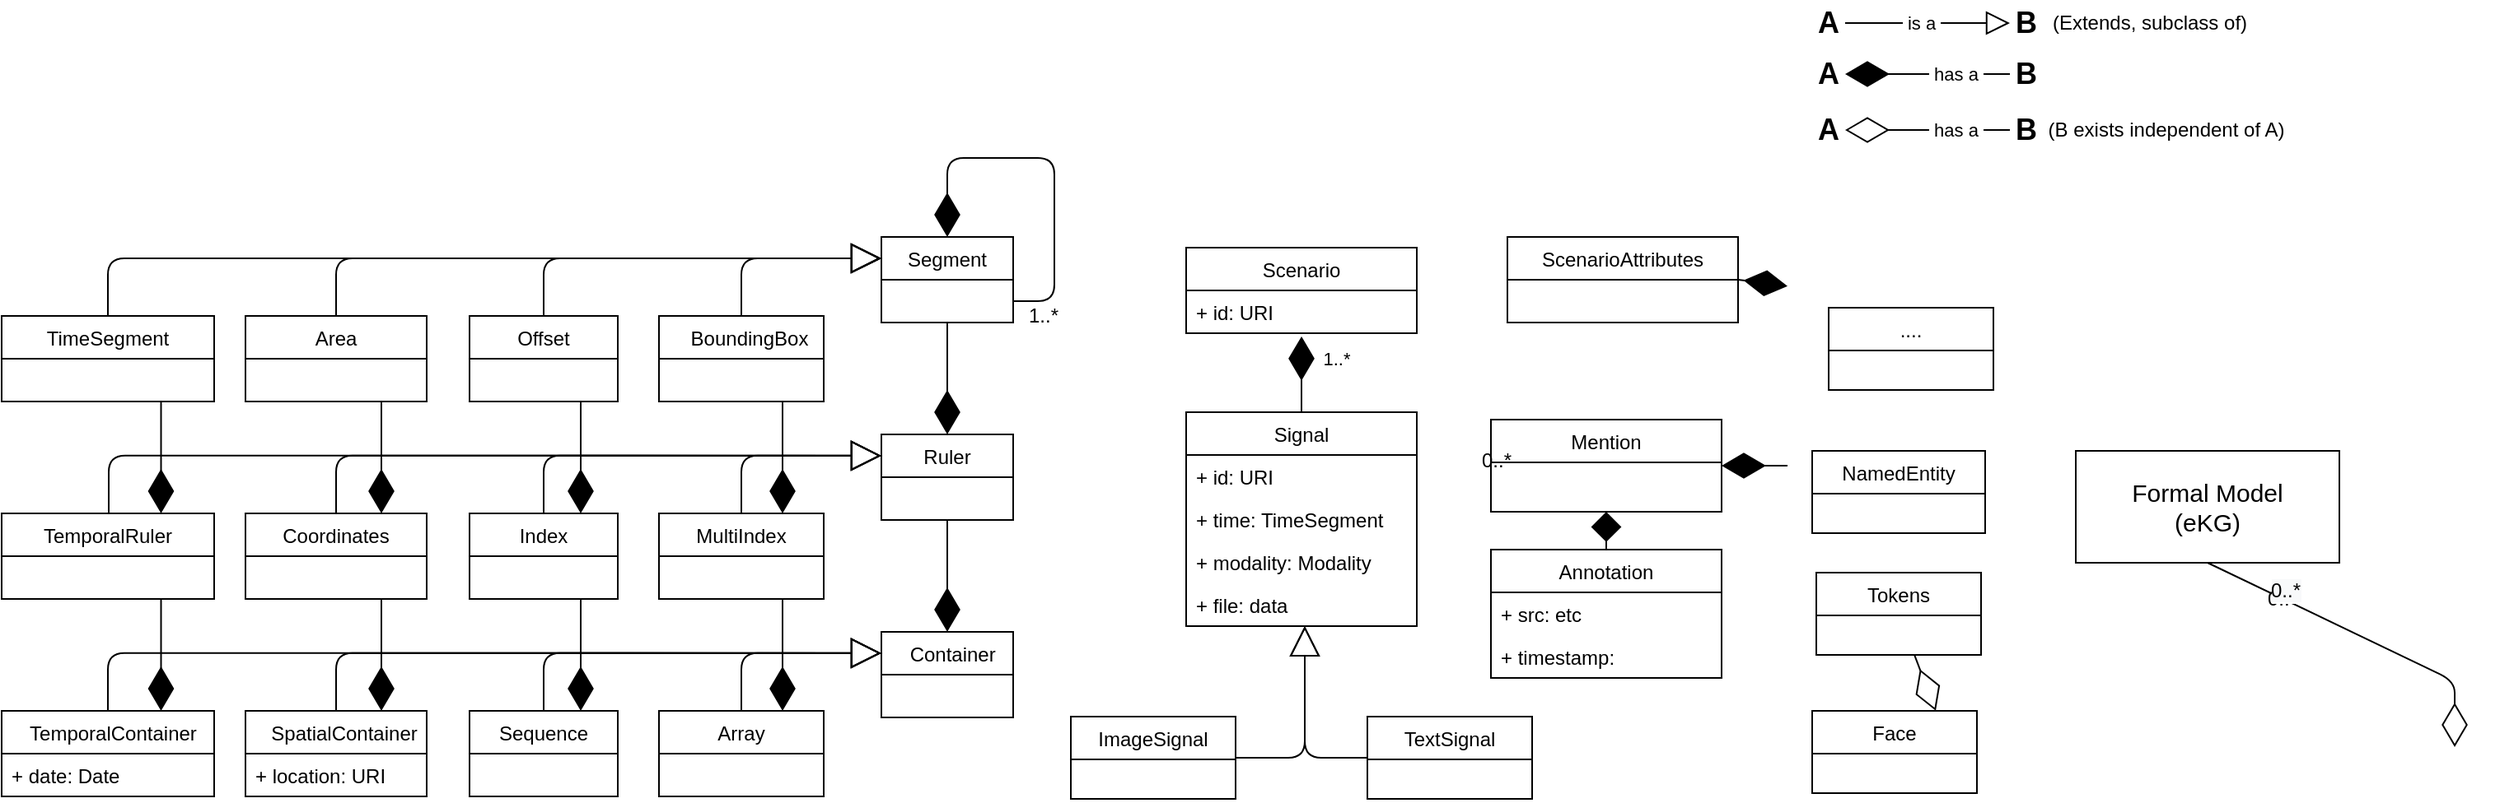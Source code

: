 <mxfile version="14.5.1" type="device"><diagram name="Page-1" id="b5b7bab2-c9e2-2cf4-8b2a-24fd1a2a6d21"><mxGraphModel dx="469" dy="1432" grid="1" gridSize="10" guides="1" tooltips="1" connect="1" arrows="1" fold="1" page="1" pageScale="1" pageWidth="827" pageHeight="1169" background="#ffffff" math="0" shadow="0"><root><mxCell id="0"/><mxCell id="1" parent="0"/><mxCell id="NdUrf4IOay6MWVJrhGfP-3" value="Formal Model&lt;br&gt;(eKG)" style="rounded=0;whiteSpace=wrap;html=1;verticalAlign=middle;fontSize=15;" parent="1" vertex="1"><mxGeometry x="1430" y="-370" width="160" height="68" as="geometry"/></mxCell><mxCell id="1o__DuFbmf7MNs0SQMGY-70" value="Scenario" style="swimlane;fontStyle=0;childLayout=stackLayout;horizontal=1;startSize=26;fillColor=none;horizontalStack=0;resizeParent=1;resizeParentMax=0;resizeLast=0;collapsible=1;marginBottom=0;" parent="1" vertex="1"><mxGeometry x="890" y="-493.56" width="140" height="52" as="geometry"/></mxCell><mxCell id="1o__DuFbmf7MNs0SQMGY-71" value="+ id: URI" style="text;strokeColor=none;fillColor=none;align=left;verticalAlign=top;spacingLeft=4;spacingRight=4;overflow=hidden;rotatable=0;points=[[0,0.5],[1,0.5]];portConstraint=eastwest;" parent="1o__DuFbmf7MNs0SQMGY-70" vertex="1"><mxGeometry y="26" width="140" height="26" as="geometry"/></mxCell><mxCell id="1o__DuFbmf7MNs0SQMGY-81" value="Signal" style="swimlane;fontStyle=0;childLayout=stackLayout;horizontal=1;startSize=26;fillColor=none;horizontalStack=0;resizeParent=1;resizeParentMax=0;resizeLast=0;collapsible=1;marginBottom=0;" parent="1" vertex="1"><mxGeometry x="890" y="-393.56" width="140" height="130" as="geometry"/></mxCell><mxCell id="1o__DuFbmf7MNs0SQMGY-82" value="+ id: URI" style="text;strokeColor=none;fillColor=none;align=left;verticalAlign=top;spacingLeft=4;spacingRight=4;overflow=hidden;rotatable=0;points=[[0,0.5],[1,0.5]];portConstraint=eastwest;" parent="1o__DuFbmf7MNs0SQMGY-81" vertex="1"><mxGeometry y="26" width="140" height="26" as="geometry"/></mxCell><mxCell id="1o__DuFbmf7MNs0SQMGY-83" value="+ time: TimeSegment" style="text;strokeColor=none;fillColor=none;align=left;verticalAlign=top;spacingLeft=4;spacingRight=4;overflow=hidden;rotatable=0;points=[[0,0.5],[1,0.5]];portConstraint=eastwest;" parent="1o__DuFbmf7MNs0SQMGY-81" vertex="1"><mxGeometry y="52" width="140" height="26" as="geometry"/></mxCell><mxCell id="1o__DuFbmf7MNs0SQMGY-126" value="+ modality: Modality" style="text;strokeColor=none;fillColor=none;align=left;verticalAlign=top;spacingLeft=4;spacingRight=4;overflow=hidden;rotatable=0;points=[[0,0.5],[1,0.5]];portConstraint=eastwest;" parent="1o__DuFbmf7MNs0SQMGY-81" vertex="1"><mxGeometry y="78" width="140" height="26" as="geometry"/></mxCell><mxCell id="5_Rlf8383dMf_mq0eheu-124" value="+ file: data" style="text;strokeColor=none;fillColor=none;align=left;verticalAlign=top;spacingLeft=4;spacingRight=4;overflow=hidden;rotatable=0;points=[[0,0.5],[1,0.5]];portConstraint=eastwest;" parent="1o__DuFbmf7MNs0SQMGY-81" vertex="1"><mxGeometry y="104" width="140" height="26" as="geometry"/></mxCell><mxCell id="1o__DuFbmf7MNs0SQMGY-75" value="ScenarioAttributes" style="swimlane;fontStyle=0;childLayout=stackLayout;horizontal=1;startSize=26;fillColor=none;horizontalStack=0;resizeParent=1;resizeParentMax=0;resizeLast=0;collapsible=1;marginBottom=0;" parent="1" vertex="1"><mxGeometry x="1085" y="-500" width="140" height="52" as="geometry"/></mxCell><mxCell id="5_Rlf8383dMf_mq0eheu-1" value="" style="endArrow=diamondThin;endFill=1;endSize=24;html=1;exitX=0.75;exitY=1;exitDx=0;exitDy=0;entryX=0.75;entryY=0;entryDx=0;entryDy=0;" parent="1" source="1o__DuFbmf7MNs0SQMGY-24" target="1o__DuFbmf7MNs0SQMGY-23" edge="1"><mxGeometry width="160" relative="1" as="geometry"><mxPoint x="261" y="-142.06" as="sourcePoint"/><mxPoint x="421" y="-142.06" as="targetPoint"/><Array as="points"/></mxGeometry></mxCell><mxCell id="1o__DuFbmf7MNs0SQMGY-9" value="  Container" style="swimlane;fontStyle=0;childLayout=stackLayout;horizontal=1;startSize=26;fillColor=none;horizontalStack=0;resizeParent=1;resizeParentMax=0;resizeLast=0;collapsible=1;marginBottom=0;" parent="1" vertex="1"><mxGeometry x="705" y="-260.06" width="80" height="52" as="geometry"/></mxCell><mxCell id="1o__DuFbmf7MNs0SQMGY-23" value="  TemporalContainer" style="swimlane;fontStyle=0;childLayout=stackLayout;horizontal=1;startSize=26;fillColor=none;horizontalStack=0;resizeParent=1;resizeParentMax=0;resizeLast=0;collapsible=1;marginBottom=0;" parent="1" vertex="1"><mxGeometry x="171" y="-212.06" width="129" height="52" as="geometry"/></mxCell><mxCell id="5_Rlf8383dMf_mq0eheu-111" value="+ date: Date" style="text;strokeColor=none;fillColor=none;align=left;verticalAlign=top;spacingLeft=4;spacingRight=4;overflow=hidden;rotatable=0;points=[[0,0.5],[1,0.5]];portConstraint=eastwest;" parent="1o__DuFbmf7MNs0SQMGY-23" vertex="1"><mxGeometry y="26" width="129" height="26" as="geometry"/></mxCell><mxCell id="1o__DuFbmf7MNs0SQMGY-36" value="   SpatialContainer" style="swimlane;fontStyle=0;childLayout=stackLayout;horizontal=1;startSize=26;fillColor=none;horizontalStack=0;resizeParent=1;resizeParentMax=0;resizeLast=0;collapsible=1;marginBottom=0;" parent="1" vertex="1"><mxGeometry x="319" y="-212.06" width="110" height="52" as="geometry"/></mxCell><mxCell id="5_Rlf8383dMf_mq0eheu-108" value="+ location: URI" style="text;strokeColor=none;fillColor=none;align=left;verticalAlign=top;spacingLeft=4;spacingRight=4;overflow=hidden;rotatable=0;points=[[0,0.5],[1,0.5]];portConstraint=eastwest;" parent="1o__DuFbmf7MNs0SQMGY-36" vertex="1"><mxGeometry y="26" width="110" height="26" as="geometry"/></mxCell><mxCell id="1o__DuFbmf7MNs0SQMGY-47" value="Sequence" style="swimlane;fontStyle=0;childLayout=stackLayout;horizontal=1;startSize=26;fillColor=none;horizontalStack=0;resizeParent=1;resizeParentMax=0;resizeLast=0;collapsible=1;marginBottom=0;" parent="1" vertex="1"><mxGeometry x="455" y="-212.06" width="90" height="52" as="geometry"/></mxCell><mxCell id="1o__DuFbmf7MNs0SQMGY-54" value="Array" style="swimlane;fontStyle=0;childLayout=stackLayout;horizontal=1;startSize=26;fillColor=none;horizontalStack=0;resizeParent=1;resizeParentMax=0;resizeLast=0;collapsible=1;marginBottom=0;" parent="1" vertex="1"><mxGeometry x="570" y="-212.06" width="100" height="52" as="geometry"/></mxCell><mxCell id="1o__DuFbmf7MNs0SQMGY-14" value="Ruler" style="swimlane;fontStyle=0;childLayout=stackLayout;horizontal=1;startSize=26;fillColor=none;horizontalStack=0;resizeParent=1;resizeParentMax=0;resizeLast=0;collapsible=1;marginBottom=0;" parent="1" vertex="1"><mxGeometry x="705" y="-380.06" width="80" height="52" as="geometry"/></mxCell><mxCell id="1o__DuFbmf7MNs0SQMGY-24" value="TemporalRuler" style="swimlane;fontStyle=0;childLayout=stackLayout;horizontal=1;startSize=26;fillColor=none;horizontalStack=0;resizeParent=1;resizeParentMax=0;resizeLast=0;collapsible=1;marginBottom=0;" parent="1" vertex="1"><mxGeometry x="171" y="-332.06" width="129" height="52" as="geometry"/></mxCell><mxCell id="1o__DuFbmf7MNs0SQMGY-42" value="Coordinates" style="swimlane;fontStyle=0;childLayout=stackLayout;horizontal=1;startSize=26;fillColor=none;horizontalStack=0;resizeParent=1;resizeParentMax=0;resizeLast=0;collapsible=1;marginBottom=0;" parent="1" vertex="1"><mxGeometry x="319" y="-332.06" width="110" height="52" as="geometry"/></mxCell><mxCell id="1o__DuFbmf7MNs0SQMGY-49" value="Index" style="swimlane;fontStyle=0;childLayout=stackLayout;horizontal=1;startSize=26;fillColor=none;horizontalStack=0;resizeParent=1;resizeParentMax=0;resizeLast=0;collapsible=1;marginBottom=0;" parent="1" vertex="1"><mxGeometry x="455" y="-332.06" width="90" height="52" as="geometry"/></mxCell><mxCell id="1o__DuFbmf7MNs0SQMGY-56" value="MultiIndex" style="swimlane;fontStyle=0;childLayout=stackLayout;horizontal=1;startSize=26;fillColor=none;horizontalStack=0;resizeParent=1;resizeParentMax=0;resizeLast=0;collapsible=1;marginBottom=0;" parent="1" vertex="1"><mxGeometry x="570" y="-332.06" width="100" height="52" as="geometry"/></mxCell><mxCell id="1o__DuFbmf7MNs0SQMGY-17" value="Segment" style="swimlane;fontStyle=0;childLayout=stackLayout;horizontal=1;startSize=26;fillColor=none;horizontalStack=0;resizeParent=1;resizeParentMax=0;resizeLast=0;collapsible=1;marginBottom=0;" parent="1" vertex="1"><mxGeometry x="705" y="-500" width="80" height="52" as="geometry"/></mxCell><mxCell id="1o__DuFbmf7MNs0SQMGY-25" value="TimeSegment" style="swimlane;fontStyle=0;childLayout=stackLayout;horizontal=1;startSize=26;fillColor=none;horizontalStack=0;resizeParent=1;resizeParentMax=0;resizeLast=0;collapsible=1;marginBottom=0;" parent="1" vertex="1"><mxGeometry x="171" y="-452" width="129" height="52" as="geometry"/></mxCell><mxCell id="1o__DuFbmf7MNs0SQMGY-39" value="Area" style="swimlane;fontStyle=0;childLayout=stackLayout;horizontal=1;startSize=26;fillColor=none;horizontalStack=0;resizeParent=1;resizeParentMax=0;resizeLast=0;collapsible=1;marginBottom=0;" parent="1" vertex="1"><mxGeometry x="319" y="-452" width="110" height="52" as="geometry"/></mxCell><mxCell id="1o__DuFbmf7MNs0SQMGY-48" value="Offset" style="swimlane;fontStyle=0;childLayout=stackLayout;horizontal=1;startSize=26;fillColor=none;horizontalStack=0;resizeParent=1;resizeParentMax=0;resizeLast=0;collapsible=1;marginBottom=0;" parent="1" vertex="1"><mxGeometry x="455" y="-452" width="90" height="52" as="geometry"/></mxCell><mxCell id="1o__DuFbmf7MNs0SQMGY-55" value="   BoundingBox" style="swimlane;fontStyle=0;childLayout=stackLayout;horizontal=1;startSize=26;fillColor=none;horizontalStack=0;resizeParent=1;resizeParentMax=0;resizeLast=0;collapsible=1;marginBottom=0;" parent="1" vertex="1"><mxGeometry x="570" y="-452" width="100" height="52" as="geometry"/></mxCell><mxCell id="5_Rlf8383dMf_mq0eheu-3" value="" style="endArrow=diamondThin;endFill=1;endSize=24;html=1;exitX=0.5;exitY=1;exitDx=0;exitDy=0;entryX=0.5;entryY=0;entryDx=0;entryDy=0;" parent="1" source="1o__DuFbmf7MNs0SQMGY-14" target="1o__DuFbmf7MNs0SQMGY-9" edge="1"><mxGeometry width="160" relative="1" as="geometry"><mxPoint x="1275" y="-198" as="sourcePoint"/><mxPoint x="1435" y="-198" as="targetPoint"/></mxGeometry></mxCell><mxCell id="5_Rlf8383dMf_mq0eheu-4" value="" style="endArrow=diamondThin;endFill=1;endSize=24;html=1;entryX=0.5;entryY=0;entryDx=0;entryDy=0;exitX=0.5;exitY=1;exitDx=0;exitDy=0;" parent="1" target="1o__DuFbmf7MNs0SQMGY-14" edge="1" source="1o__DuFbmf7MNs0SQMGY-17"><mxGeometry width="160" relative="1" as="geometry"><mxPoint x="774" y="-448" as="sourcePoint"/><mxPoint x="773.82" y="-380.06" as="targetPoint"/></mxGeometry></mxCell><mxCell id="5_Rlf8383dMf_mq0eheu-5" value="" style="endArrow=diamondThin;endFill=1;endSize=24;html=1;entryX=0.5;entryY=0;entryDx=0;entryDy=0;exitX=1;exitY=0.75;exitDx=0;exitDy=0;" parent="1" source="1o__DuFbmf7MNs0SQMGY-17" target="1o__DuFbmf7MNs0SQMGY-17" edge="1"><mxGeometry width="160" relative="1" as="geometry"><mxPoint x="765.0" y="-567.94" as="sourcePoint"/><mxPoint x="766" y="-500" as="targetPoint"/><Array as="points"><mxPoint x="810" y="-461"/><mxPoint x="810" y="-548"/><mxPoint x="745" y="-548"/></Array></mxGeometry></mxCell><mxCell id="5_Rlf8383dMf_mq0eheu-6" value="" style="endArrow=diamondThin;endFill=1;endSize=24;html=1;exitX=1;exitY=0.5;exitDx=0;exitDy=0;" parent="1" source="1o__DuFbmf7MNs0SQMGY-75" edge="1"><mxGeometry width="160" relative="1" as="geometry"><mxPoint x="1555" y="-620" as="sourcePoint"/><mxPoint x="1255" y="-470.1" as="targetPoint"/></mxGeometry></mxCell><mxCell id="5_Rlf8383dMf_mq0eheu-7" value="" style="endArrow=diamondThin;endFill=1;endSize=24;html=1;exitX=0.75;exitY=1;exitDx=0;exitDy=0;entryX=0.75;entryY=0;entryDx=0;entryDy=0;" parent="1" edge="1" target="1o__DuFbmf7MNs0SQMGY-36" source="1o__DuFbmf7MNs0SQMGY-42"><mxGeometry width="160" relative="1" as="geometry"><mxPoint x="429.0" y="-280.06" as="sourcePoint"/><mxPoint x="429.0" y="-212.06" as="targetPoint"/><Array as="points"/></mxGeometry></mxCell><mxCell id="5_Rlf8383dMf_mq0eheu-8" value="" style="endArrow=diamondThin;endFill=1;endSize=24;html=1;exitX=0.75;exitY=1;exitDx=0;exitDy=0;entryX=0.75;entryY=0;entryDx=0;entryDy=0;" parent="1" edge="1" target="1o__DuFbmf7MNs0SQMGY-47" source="1o__DuFbmf7MNs0SQMGY-49"><mxGeometry width="160" relative="1" as="geometry"><mxPoint x="565.0" y="-280.06" as="sourcePoint"/><mxPoint x="565.0" y="-212.06" as="targetPoint"/><Array as="points"/></mxGeometry></mxCell><mxCell id="5_Rlf8383dMf_mq0eheu-9" value="" style="endArrow=diamondThin;endFill=1;endSize=24;html=1;exitX=0.75;exitY=1;exitDx=0;exitDy=0;entryX=0.75;entryY=0;entryDx=0;entryDy=0;" parent="1" edge="1" target="1o__DuFbmf7MNs0SQMGY-54" source="1o__DuFbmf7MNs0SQMGY-56"><mxGeometry width="160" relative="1" as="geometry"><mxPoint x="680.0" y="-279.06" as="sourcePoint"/><mxPoint x="680.0" y="-211.06" as="targetPoint"/><Array as="points"/></mxGeometry></mxCell><mxCell id="5_Rlf8383dMf_mq0eheu-10" value="" style="endArrow=diamondThin;endFill=1;endSize=24;html=1;exitX=0.75;exitY=1;exitDx=0;exitDy=0;entryX=0.75;entryY=0;entryDx=0;entryDy=0;" parent="1" source="1o__DuFbmf7MNs0SQMGY-25" target="1o__DuFbmf7MNs0SQMGY-24" edge="1"><mxGeometry width="160" relative="1" as="geometry"><mxPoint x="301" y="-380" as="sourcePoint"/><mxPoint x="321" y="-380" as="targetPoint"/><Array as="points"/></mxGeometry></mxCell><mxCell id="5_Rlf8383dMf_mq0eheu-11" value="" style="endArrow=diamondThin;endFill=1;endSize=24;html=1;exitX=0.75;exitY=1;exitDx=0;exitDy=0;entryX=0.75;entryY=0;entryDx=0;entryDy=0;" parent="1" edge="1" target="1o__DuFbmf7MNs0SQMGY-42" source="1o__DuFbmf7MNs0SQMGY-39"><mxGeometry width="160" relative="1" as="geometry"><mxPoint x="429.0" y="-400.03" as="sourcePoint"/><mxPoint x="429.0" y="-332.09" as="targetPoint"/><Array as="points"/></mxGeometry></mxCell><mxCell id="5_Rlf8383dMf_mq0eheu-12" value="" style="endArrow=diamondThin;endFill=1;endSize=24;html=1;exitX=0.75;exitY=1;exitDx=0;exitDy=0;entryX=0.75;entryY=0;entryDx=0;entryDy=0;" parent="1" edge="1" target="1o__DuFbmf7MNs0SQMGY-49" source="1o__DuFbmf7MNs0SQMGY-48"><mxGeometry width="160" relative="1" as="geometry"><mxPoint x="565.0" y="-400" as="sourcePoint"/><mxPoint x="565.0" y="-332.06" as="targetPoint"/><Array as="points"/></mxGeometry></mxCell><mxCell id="5_Rlf8383dMf_mq0eheu-13" value="" style="endArrow=diamondThin;endFill=1;endSize=24;html=1;exitX=0.75;exitY=1;exitDx=0;exitDy=0;entryX=0.75;entryY=0;entryDx=0;entryDy=0;" parent="1" edge="1" target="1o__DuFbmf7MNs0SQMGY-56" source="1o__DuFbmf7MNs0SQMGY-55"><mxGeometry width="160" relative="1" as="geometry"><mxPoint x="680.0" y="-400.03" as="sourcePoint"/><mxPoint x="680.0" y="-332.09" as="targetPoint"/><Array as="points"/></mxGeometry></mxCell><mxCell id="5_Rlf8383dMf_mq0eheu-14" value="" style="endArrow=diamondThin;endFill=1;endSize=24;html=1;exitX=0.5;exitY=0;exitDx=0;exitDy=0;" parent="1" source="1o__DuFbmf7MNs0SQMGY-81" edge="1"><mxGeometry width="160" relative="1" as="geometry"><mxPoint x="1190" y="-473.56" as="sourcePoint"/><mxPoint x="960" y="-439.56" as="targetPoint"/></mxGeometry></mxCell><mxCell id="5_Rlf8383dMf_mq0eheu-127" value="1..*" style="edgeLabel;html=1;align=center;verticalAlign=middle;resizable=0;points=[];" parent="5_Rlf8383dMf_mq0eheu-14" vertex="1" connectable="0"><mxGeometry x="0.049" y="-2" relative="1" as="geometry"><mxPoint x="18.76" y="-9" as="offset"/></mxGeometry></mxCell><mxCell id="5_Rlf8383dMf_mq0eheu-16" value="" style="endArrow=diamondThin;endFill=1;endSize=24;html=1;exitX=0;exitY=0.5;exitDx=0;exitDy=0;entryX=1;entryY=0.5;entryDx=0;entryDy=0;" parent="1" edge="1" target="1dBUzvK3cSzvTrbAuVFN-1"><mxGeometry width="160" relative="1" as="geometry"><mxPoint x="1255" y="-361.0" as="sourcePoint"/><mxPoint x="1395" y="-360.0" as="targetPoint"/></mxGeometry></mxCell><mxCell id="1o__DuFbmf7MNs0SQMGY-99" value="Face" style="swimlane;fontStyle=0;childLayout=stackLayout;horizontal=1;startSize=26;fillColor=none;horizontalStack=0;resizeParent=1;resizeParentMax=0;resizeLast=0;collapsible=1;marginBottom=0;" parent="1" vertex="1"><mxGeometry x="1270" y="-212.06" width="100" height="50" as="geometry"/></mxCell><mxCell id="1dBUzvK3cSzvTrbAuVFN-1" value="Mention" style="swimlane;fontStyle=0;childLayout=stackLayout;horizontal=1;startSize=26;fillColor=none;horizontalStack=0;resizeParent=1;resizeParentMax=0;resizeLast=0;collapsible=1;marginBottom=0;" parent="1" vertex="1"><mxGeometry x="1075" y="-389" width="140" height="56" as="geometry"/></mxCell><mxCell id="5_Rlf8383dMf_mq0eheu-31" value="" style="endArrow=block;endSize=16;endFill=0;html=1;entryX=0;entryY=0.25;entryDx=0;entryDy=0;exitX=0.5;exitY=0;exitDx=0;exitDy=0;edgeStyle=orthogonalEdgeStyle;" parent="1" source="1o__DuFbmf7MNs0SQMGY-25" target="1o__DuFbmf7MNs0SQMGY-17" edge="1"><mxGeometry width="160" relative="1" as="geometry"><mxPoint x="620" y="-170" as="sourcePoint"/><mxPoint x="780" y="-170" as="targetPoint"/></mxGeometry></mxCell><mxCell id="5_Rlf8383dMf_mq0eheu-56" value="" style="endArrow=block;endSize=16;endFill=0;html=1;entryX=0;entryY=0.25;entryDx=0;entryDy=0;edgeStyle=orthogonalEdgeStyle;" parent="1" target="1o__DuFbmf7MNs0SQMGY-14" edge="1"><mxGeometry width="160" relative="1" as="geometry"><mxPoint x="236" y="-332" as="sourcePoint"/><mxPoint x="200" y="-359.12" as="targetPoint"/><Array as="points"><mxPoint x="236" y="-367"/></Array></mxGeometry></mxCell><mxCell id="5_Rlf8383dMf_mq0eheu-69" value="" style="endArrow=block;endSize=16;endFill=0;html=1;entryX=0;entryY=0.25;entryDx=0;entryDy=0;exitX=0.5;exitY=0;exitDx=0;exitDy=0;edgeStyle=orthogonalEdgeStyle;" parent="1" source="1o__DuFbmf7MNs0SQMGY-23" target="1o__DuFbmf7MNs0SQMGY-9" edge="1"><mxGeometry width="160" relative="1" as="geometry"><mxPoint x="330" y="-212.12" as="sourcePoint"/><mxPoint x="200" y="-239.12" as="targetPoint"/><Array as="points"><mxPoint x="236" y="-247"/></Array></mxGeometry></mxCell><mxCell id="5_Rlf8383dMf_mq0eheu-75" value="" style="endArrow=diamondThin;endFill=0;endSize=24;html=1;exitX=0;exitY=0.5;exitDx=0;exitDy=0;entryX=1;entryY=0.5;entryDx=0;entryDy=0;" parent="1" source="5_Rlf8383dMf_mq0eheu-80" target="5_Rlf8383dMf_mq0eheu-79" edge="1"><mxGeometry width="160" relative="1" as="geometry"><mxPoint x="1350" y="-567" as="sourcePoint"/><mxPoint x="1290" y="-567" as="targetPoint"/></mxGeometry></mxCell><mxCell id="5_Rlf8383dMf_mq0eheu-83" value="&amp;nbsp;has a&amp;nbsp;" style="edgeLabel;html=1;align=center;verticalAlign=middle;resizable=0;points=[];" parent="5_Rlf8383dMf_mq0eheu-75" vertex="1" connectable="0"><mxGeometry x="-0.42" y="1" relative="1" as="geometry"><mxPoint x="-4.12" y="-1" as="offset"/></mxGeometry></mxCell><mxCell id="5_Rlf8383dMf_mq0eheu-79" value="&lt;b&gt;&lt;font style=&quot;font-size: 18px&quot;&gt;A&lt;/font&gt;&lt;/b&gt;" style="text;html=1;strokeColor=none;fillColor=none;align=center;verticalAlign=middle;whiteSpace=wrap;rounded=0;" parent="1" vertex="1"><mxGeometry x="1270" y="-575" width="20" height="20" as="geometry"/></mxCell><mxCell id="5_Rlf8383dMf_mq0eheu-80" value="&lt;b&gt;&lt;font style=&quot;font-size: 18px&quot;&gt;B&lt;/font&gt;&lt;/b&gt;" style="text;html=1;strokeColor=none;fillColor=none;align=center;verticalAlign=middle;whiteSpace=wrap;rounded=0;" parent="1" vertex="1"><mxGeometry x="1390" y="-575" width="20" height="20" as="geometry"/></mxCell><mxCell id="5_Rlf8383dMf_mq0eheu-85" value="" style="endArrow=diamondThin;endFill=1;endSize=24;html=1;exitX=0;exitY=0.5;exitDx=0;exitDy=0;entryX=1;entryY=0.5;entryDx=0;entryDy=0;" parent="1" source="5_Rlf8383dMf_mq0eheu-88" target="5_Rlf8383dMf_mq0eheu-87" edge="1"><mxGeometry width="160" relative="1" as="geometry"><mxPoint x="1350" y="-601" as="sourcePoint"/><mxPoint x="1290" y="-601" as="targetPoint"/></mxGeometry></mxCell><mxCell id="5_Rlf8383dMf_mq0eheu-86" value="&amp;nbsp;has a&amp;nbsp;" style="edgeLabel;html=1;align=center;verticalAlign=middle;resizable=0;points=[];" parent="5_Rlf8383dMf_mq0eheu-85" vertex="1" connectable="0"><mxGeometry x="-0.42" y="1" relative="1" as="geometry"><mxPoint x="-4.12" y="-1" as="offset"/></mxGeometry></mxCell><mxCell id="5_Rlf8383dMf_mq0eheu-87" value="&lt;b&gt;&lt;font style=&quot;font-size: 18px&quot;&gt;A&lt;/font&gt;&lt;/b&gt;" style="text;html=1;strokeColor=none;fillColor=none;align=center;verticalAlign=middle;whiteSpace=wrap;rounded=0;" parent="1" vertex="1"><mxGeometry x="1270" y="-609" width="20" height="20" as="geometry"/></mxCell><mxCell id="5_Rlf8383dMf_mq0eheu-88" value="&lt;b&gt;&lt;font style=&quot;font-size: 18px&quot;&gt;B&lt;/font&gt;&lt;/b&gt;" style="text;html=1;strokeColor=none;fillColor=none;align=center;verticalAlign=middle;whiteSpace=wrap;rounded=0;" parent="1" vertex="1"><mxGeometry x="1390" y="-609" width="20" height="20" as="geometry"/></mxCell><mxCell id="5_Rlf8383dMf_mq0eheu-91" value="" style="endArrow=block;endFill=0;endSize=12;html=1;" parent="1" edge="1"><mxGeometry width="160" relative="1" as="geometry"><mxPoint x="1290" y="-630" as="sourcePoint"/><mxPoint x="1390" y="-630" as="targetPoint"/></mxGeometry></mxCell><mxCell id="5_Rlf8383dMf_mq0eheu-92" value="&amp;nbsp;is a&amp;nbsp;" style="edgeLabel;html=1;align=center;verticalAlign=middle;resizable=0;points=[];" parent="5_Rlf8383dMf_mq0eheu-91" vertex="1" connectable="0"><mxGeometry x="-0.076" relative="1" as="geometry"><mxPoint as="offset"/></mxGeometry></mxCell><mxCell id="5_Rlf8383dMf_mq0eheu-93" value="&lt;b&gt;&lt;font style=&quot;font-size: 18px&quot;&gt;A&lt;/font&gt;&lt;/b&gt;" style="text;html=1;strokeColor=none;fillColor=none;align=center;verticalAlign=middle;whiteSpace=wrap;rounded=0;" parent="1" vertex="1"><mxGeometry x="1270" y="-640" width="20" height="20" as="geometry"/></mxCell><mxCell id="5_Rlf8383dMf_mq0eheu-94" value="&lt;b&gt;&lt;font style=&quot;font-size: 18px&quot;&gt;B&lt;/font&gt;&lt;/b&gt;" style="text;html=1;strokeColor=none;fillColor=none;align=center;verticalAlign=middle;whiteSpace=wrap;rounded=0;" parent="1" vertex="1"><mxGeometry x="1390" y="-640" width="20" height="20" as="geometry"/></mxCell><mxCell id="5_Rlf8383dMf_mq0eheu-98" value="(B exists independent of A)" style="text;html=1;strokeColor=none;fillColor=none;align=center;verticalAlign=middle;whiteSpace=wrap;rounded=0;" parent="1" vertex="1"><mxGeometry x="1410" y="-575" width="150" height="20" as="geometry"/></mxCell><mxCell id="5_Rlf8383dMf_mq0eheu-101" value="(Extends, subclass of)" style="text;html=1;strokeColor=none;fillColor=none;align=center;verticalAlign=middle;whiteSpace=wrap;rounded=0;" parent="1" vertex="1"><mxGeometry x="1410" y="-640" width="130" height="20" as="geometry"/></mxCell><mxCell id="5_Rlf8383dMf_mq0eheu-118" value="" style="endArrow=block;endSize=16;endFill=0;html=1;exitX=0;exitY=0.5;exitDx=0;exitDy=0;" parent="1" source="5_Rlf8383dMf_mq0eheu-121" edge="1"><mxGeometry x="-0.446" width="160" relative="1" as="geometry"><mxPoint x="687" y="28.44" as="sourcePoint"/><mxPoint x="962" y="-263.56" as="targetPoint"/><Array as="points"><mxPoint x="962" y="-183.56"/></Array><mxPoint as="offset"/></mxGeometry></mxCell><mxCell id="5_Rlf8383dMf_mq0eheu-128" value="0..*" style="text;html=1;align=center;verticalAlign=middle;resizable=0;points=[];autosize=1;" parent="1" vertex="1"><mxGeometry x="1063" y="-373.56" width="30" height="20" as="geometry"/></mxCell><mxCell id="SIZLluvGNe_J5PbNdw_6-6" value="" style="endArrow=diamondThin;endFill=0;endSize=24;html=1;entryX=0.75;entryY=0;entryDx=0;entryDy=0;" parent="1" target="1o__DuFbmf7MNs0SQMGY-99" edge="1" source="1o__DuFbmf7MNs0SQMGY-101"><mxGeometry width="160" relative="1" as="geometry"><mxPoint x="1581" y="-267" as="sourcePoint"/><mxPoint x="1050" y="-180.0" as="targetPoint"/><Array as="points"/></mxGeometry></mxCell><mxCell id="SIZLluvGNe_J5PbNdw_6-7" value="0..*" style="text;html=1;align=center;verticalAlign=middle;resizable=0;points=[];autosize=1;" parent="1" vertex="1"><mxGeometry x="1540" y="-290" width="30" height="20" as="geometry"/></mxCell><mxCell id="SIZLluvGNe_J5PbNdw_6-12" value="NamedEntity" style="swimlane;fontStyle=0;childLayout=stackLayout;horizontal=1;startSize=26;fillColor=none;horizontalStack=0;resizeParent=1;resizeParentMax=0;resizeLast=0;collapsible=1;marginBottom=0;" parent="1" vertex="1"><mxGeometry x="1270" y="-370" width="105" height="50" as="geometry"/></mxCell><mxCell id="5EnP2KNYgK5NI_PINmQ--5" value="" style="endArrow=block;endSize=16;endFill=0;html=1;entryX=0;entryY=0.25;entryDx=0;entryDy=0;exitX=0.5;exitY=0;exitDx=0;exitDy=0;edgeStyle=orthogonalEdgeStyle;" parent="1" source="1o__DuFbmf7MNs0SQMGY-55" target="1o__DuFbmf7MNs0SQMGY-17" edge="1"><mxGeometry width="160" relative="1" as="geometry"><mxPoint x="620" y="-170" as="sourcePoint"/><mxPoint x="780" y="-170" as="targetPoint"/></mxGeometry></mxCell><mxCell id="5EnP2KNYgK5NI_PINmQ--6" value="" style="endArrow=block;endSize=16;endFill=0;html=1;exitX=0.5;exitY=0;exitDx=0;exitDy=0;edgeStyle=orthogonalEdgeStyle;entryX=0;entryY=0.25;entryDx=0;entryDy=0;" parent="1" source="1o__DuFbmf7MNs0SQMGY-39" target="1o__DuFbmf7MNs0SQMGY-17" edge="1"><mxGeometry width="160" relative="1" as="geometry"><mxPoint x="620" y="-170" as="sourcePoint"/><mxPoint x="700" y="-470" as="targetPoint"/></mxGeometry></mxCell><mxCell id="5EnP2KNYgK5NI_PINmQ--7" value="" style="endArrow=block;endSize=16;endFill=0;html=1;entryX=0;entryY=0.25;entryDx=0;entryDy=0;exitX=0.5;exitY=0;exitDx=0;exitDy=0;edgeStyle=orthogonalEdgeStyle;" parent="1" source="1o__DuFbmf7MNs0SQMGY-48" target="1o__DuFbmf7MNs0SQMGY-17" edge="1"><mxGeometry width="160" relative="1" as="geometry"><mxPoint x="620" y="-170" as="sourcePoint"/><mxPoint x="780" y="-170" as="targetPoint"/></mxGeometry></mxCell><mxCell id="5EnP2KNYgK5NI_PINmQ--18" value="" style="endArrow=block;endSize=16;endFill=0;html=1;exitX=1;exitY=0.5;exitDx=0;exitDy=0;" parent="1" source="5_Rlf8383dMf_mq0eheu-120" edge="1"><mxGeometry x="-0.446" width="160" relative="1" as="geometry"><mxPoint x="687" y="28.44" as="sourcePoint"/><mxPoint x="962" y="-263.56" as="targetPoint"/><Array as="points"><mxPoint x="962" y="-183.56"/></Array><mxPoint as="offset"/></mxGeometry></mxCell><mxCell id="5_Rlf8383dMf_mq0eheu-18" value="...." style="swimlane;fontStyle=0;childLayout=stackLayout;horizontal=1;startSize=26;fillColor=none;horizontalStack=0;resizeParent=1;resizeParentMax=0;resizeLast=0;collapsible=1;marginBottom=0;" parent="1" vertex="1"><mxGeometry x="1280" y="-457" width="100" height="50" as="geometry"/></mxCell><mxCell id="SYYo5l4UoztMcmKGnVSH-10" value="" style="endArrow=diamond;endSize=16;endFill=1;html=1;exitX=0.5;exitY=0;exitDx=0;exitDy=0;entryX=0.5;entryY=1;entryDx=0;entryDy=0;" parent="1" source="SYYo5l4UoztMcmKGnVSH-9" target="1dBUzvK3cSzvTrbAuVFN-1" edge="1"><mxGeometry x="-0.446" width="160" relative="1" as="geometry"><mxPoint x="1052" y="22" as="sourcePoint"/><mxPoint x="1327" y="-270" as="targetPoint"/><Array as="points"/><mxPoint as="offset"/></mxGeometry></mxCell><mxCell id="5_Rlf8383dMf_mq0eheu-120" value="ImageSignal" style="swimlane;fontStyle=0;childLayout=stackLayout;horizontal=1;startSize=26;fillColor=none;horizontalStack=0;resizeParent=1;resizeParentMax=0;resizeLast=0;collapsible=1;marginBottom=0;" parent="1" vertex="1"><mxGeometry x="820" y="-208.56" width="100" height="50" as="geometry"/></mxCell><mxCell id="5_Rlf8383dMf_mq0eheu-121" value="TextSignal" style="swimlane;fontStyle=0;childLayout=stackLayout;horizontal=1;startSize=26;fillColor=none;horizontalStack=0;resizeParent=1;resizeParentMax=0;resizeLast=0;collapsible=1;marginBottom=0;" parent="1" vertex="1"><mxGeometry x="1000" y="-208.56" width="100" height="50" as="geometry"/></mxCell><mxCell id="SYYo5l4UoztMcmKGnVSH-9" value="Annotation" style="swimlane;fontStyle=0;childLayout=stackLayout;horizontal=1;startSize=26;fillColor=none;horizontalStack=0;resizeParent=1;resizeParentMax=0;resizeLast=0;collapsible=1;marginBottom=0;" parent="1" vertex="1"><mxGeometry x="1075" y="-310.06" width="140" height="78" as="geometry"/></mxCell><mxCell id="SYYo5l4UoztMcmKGnVSH-12" value="+ src: etc" style="text;strokeColor=none;fillColor=none;align=left;verticalAlign=top;spacingLeft=4;spacingRight=4;overflow=hidden;rotatable=0;points=[[0,0.5],[1,0.5]];portConstraint=eastwest;" parent="SYYo5l4UoztMcmKGnVSH-9" vertex="1"><mxGeometry y="26" width="140" height="26" as="geometry"/></mxCell><mxCell id="SYYo5l4UoztMcmKGnVSH-13" value="+ timestamp: " style="text;strokeColor=none;fillColor=none;align=left;verticalAlign=top;spacingLeft=4;spacingRight=4;overflow=hidden;rotatable=0;points=[[0,0.5],[1,0.5]];portConstraint=eastwest;" parent="SYYo5l4UoztMcmKGnVSH-9" vertex="1"><mxGeometry y="52" width="140" height="26" as="geometry"/></mxCell><mxCell id="SYYo5l4UoztMcmKGnVSH-14" value="1..*" style="text;html=1;align=center;verticalAlign=middle;resizable=0;points=[];autosize=1;" parent="1" vertex="1"><mxGeometry x="788" y="-461.56" width="30" height="20" as="geometry"/></mxCell><mxCell id="NdUrf4IOay6MWVJrhGfP-4" value="" style="endArrow=diamondThin;endFill=0;endSize=24;html=1;entryX=0.75;entryY=0;entryDx=0;entryDy=0;exitX=0.5;exitY=1;exitDx=0;exitDy=0;" parent="1" source="NdUrf4IOay6MWVJrhGfP-3" edge="1"><mxGeometry width="160" relative="1" as="geometry"><mxPoint x="1860" y="-230" as="sourcePoint"/><mxPoint x="1660" y="-190" as="targetPoint"/><Array as="points"><mxPoint x="1660" y="-230"/></Array></mxGeometry></mxCell><mxCell id="NdUrf4IOay6MWVJrhGfP-7" value="&lt;span style=&quot;color: rgba(0 , 0 , 0 , 0) ; font-family: monospace ; font-size: 0px ; background-color: rgb(248 , 249 , 250)&quot;&gt;%3CmxGraphModel%3E%3Croot%3E%3CmxCell%20id%3D%220%22%2F%3E%3CmxCell%20id%3D%221%22%20parent%3D%220%22%2F%3E%3CmxCell%20id%3D%222%22%20value%3D%220..*%22%20style%3D%22text%3Bhtml%3D1%3Balign%3Dcenter%3BverticalAlign%3Dmiddle%3Bresizable%3D0%3Bpoints%3D%5B%5D%3Bautosize%3D1%3B%22%20vertex%3D%221%22%20parent%3D%221%22%3E%3CmxGeometry%20x%3D%221140%22%20y%3D%22370%22%20width%3D%2230%22%20height%3D%2220%22%20as%3D%22geometry%22%2F%3E%3C%2FmxCell%3E%3C%2Froot%3E%3C%2FmxGraphModel%3E&lt;/span&gt;&lt;span style=&quot;color: rgba(0 , 0 , 0 , 0) ; font-family: monospace ; font-size: 0px ; background-color: rgb(248 , 249 , 250)&quot;&gt;%3CmxGraphModel%3E%3Croot%3E%3CmxCell%20id%3D%220%22%2F%3E%3CmxCell%20id%3D%221%22%20parent%3D%220%22%2F%3E%3CmxCell%20id%3D%222%22%20value%3D%220..*%22%20style%3D%22text%3Bhtml%3D1%3Balign%3Dcenter%3BverticalAlign%3Dmiddle%3Bresizable%3D0%3Bpoints%3D%5B%5D%3Bautosize%3D1%3B%22%20vertex%3D%221%22%20parent%3D%221%22%3E%3CmxGeometry%20x%3D%221140%22%20y%3D%22370%22%20width%3D%2230%22%20height%3D%2220%22%20as%3D%22geometry%22%2F%3E%3C%2FmxCell%3E%3C%2Froot%3E%3C%2FmxGraphModel%3E&lt;/span&gt;" style="edgeLabel;html=1;align=center;verticalAlign=middle;resizable=0;points=[];" parent="NdUrf4IOay6MWVJrhGfP-4" vertex="1" connectable="0"><mxGeometry x="-0.742" y="-1" relative="1" as="geometry"><mxPoint as="offset"/></mxGeometry></mxCell><mxCell id="NdUrf4IOay6MWVJrhGfP-10" value="&lt;span style=&quot;font-size: 12px ; background-color: rgb(248 , 249 , 250)&quot;&gt;0..*&lt;/span&gt;" style="edgeLabel;html=1;align=center;verticalAlign=middle;resizable=0;points=[];" parent="NdUrf4IOay6MWVJrhGfP-4" vertex="1" connectable="0"><mxGeometry x="-0.613" y="1" relative="1" as="geometry"><mxPoint x="10" as="offset"/></mxGeometry></mxCell><mxCell id="1o__DuFbmf7MNs0SQMGY-101" value="Tokens" style="swimlane;fontStyle=0;childLayout=stackLayout;horizontal=1;startSize=26;fillColor=none;horizontalStack=0;resizeParent=1;resizeParentMax=0;resizeLast=0;collapsible=1;marginBottom=0;" parent="1" vertex="1"><mxGeometry x="1272.5" y="-296.06" width="100" height="50" as="geometry"/></mxCell><mxCell id="nQ-gloA4rbw_4V5njKpt-19" value="" style="endArrow=block;endSize=16;endFill=0;html=1;entryX=0;entryY=0.25;entryDx=0;entryDy=0;edgeStyle=orthogonalEdgeStyle;exitX=0.5;exitY=0;exitDx=0;exitDy=0;" edge="1" parent="1" source="1o__DuFbmf7MNs0SQMGY-42" target="1o__DuFbmf7MNs0SQMGY-14"><mxGeometry width="160" relative="1" as="geometry"><mxPoint x="260" y="-310.06" as="sourcePoint"/><mxPoint x="729" y="-345.12" as="targetPoint"/><Array as="points"><mxPoint x="374" y="-367"/></Array></mxGeometry></mxCell><mxCell id="nQ-gloA4rbw_4V5njKpt-20" value="" style="endArrow=block;endSize=16;endFill=0;html=1;entryX=0;entryY=0.25;entryDx=0;entryDy=0;edgeStyle=orthogonalEdgeStyle;exitX=0.5;exitY=0;exitDx=0;exitDy=0;" edge="1" parent="1" source="1o__DuFbmf7MNs0SQMGY-49" target="1o__DuFbmf7MNs0SQMGY-14"><mxGeometry width="160" relative="1" as="geometry"><mxPoint x="256" y="-312" as="sourcePoint"/><mxPoint x="725" y="-347.06" as="targetPoint"/><Array as="points"><mxPoint x="500" y="-367"/></Array></mxGeometry></mxCell><mxCell id="nQ-gloA4rbw_4V5njKpt-21" value="" style="endArrow=block;endSize=16;endFill=0;html=1;entryX=0;entryY=0.25;entryDx=0;entryDy=0;edgeStyle=orthogonalEdgeStyle;exitX=0.5;exitY=0;exitDx=0;exitDy=0;" edge="1" parent="1" source="1o__DuFbmf7MNs0SQMGY-56" target="1o__DuFbmf7MNs0SQMGY-14"><mxGeometry width="160" relative="1" as="geometry"><mxPoint x="266" y="-302" as="sourcePoint"/><mxPoint x="735" y="-337.06" as="targetPoint"/><Array as="points"><mxPoint x="620" y="-367"/></Array></mxGeometry></mxCell><mxCell id="nQ-gloA4rbw_4V5njKpt-22" value="" style="endArrow=block;endSize=16;endFill=0;html=1;entryX=0;entryY=0.25;entryDx=0;entryDy=0;exitX=0.5;exitY=0;exitDx=0;exitDy=0;edgeStyle=orthogonalEdgeStyle;" edge="1" parent="1" source="1o__DuFbmf7MNs0SQMGY-36" target="1o__DuFbmf7MNs0SQMGY-9"><mxGeometry width="160" relative="1" as="geometry"><mxPoint x="245.5" y="-202.06" as="sourcePoint"/><mxPoint x="715" y="-237.06" as="targetPoint"/><Array as="points"><mxPoint x="374" y="-247"/></Array></mxGeometry></mxCell><mxCell id="nQ-gloA4rbw_4V5njKpt-23" value="" style="endArrow=block;endSize=16;endFill=0;html=1;exitX=0.5;exitY=0;exitDx=0;exitDy=0;edgeStyle=orthogonalEdgeStyle;entryX=0;entryY=0.25;entryDx=0;entryDy=0;" edge="1" parent="1" source="1o__DuFbmf7MNs0SQMGY-47" target="1o__DuFbmf7MNs0SQMGY-9"><mxGeometry width="160" relative="1" as="geometry"><mxPoint x="255.5" y="-192.06" as="sourcePoint"/><mxPoint x="710" y="-240" as="targetPoint"/><Array as="points"><mxPoint x="500" y="-247"/></Array></mxGeometry></mxCell><mxCell id="nQ-gloA4rbw_4V5njKpt-24" value="" style="endArrow=block;endSize=16;endFill=0;html=1;exitX=0.5;exitY=0;exitDx=0;exitDy=0;edgeStyle=orthogonalEdgeStyle;entryX=0;entryY=0.25;entryDx=0;entryDy=0;" edge="1" parent="1" source="1o__DuFbmf7MNs0SQMGY-54" target="1o__DuFbmf7MNs0SQMGY-9"><mxGeometry width="160" relative="1" as="geometry"><mxPoint x="510" y="-202.06" as="sourcePoint"/><mxPoint x="715" y="-237.06" as="targetPoint"/><Array as="points"><mxPoint x="620" y="-247"/></Array></mxGeometry></mxCell></root></mxGraphModel></diagram></mxfile>